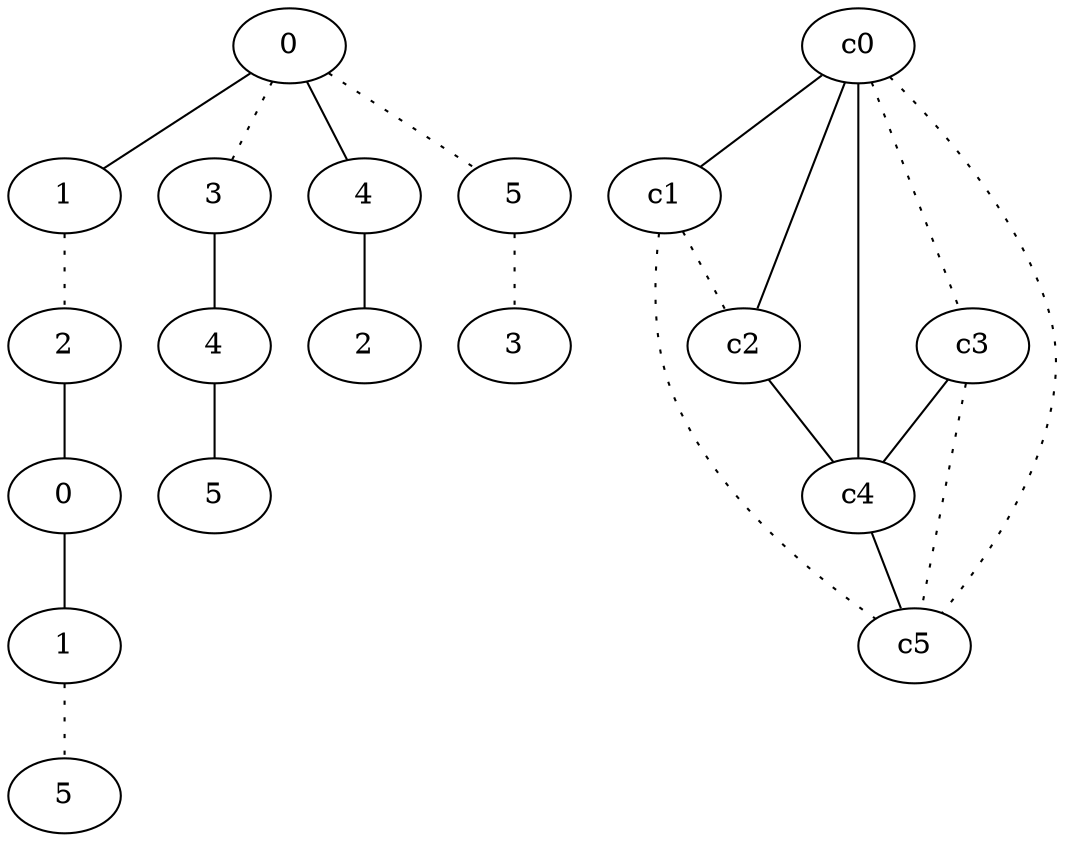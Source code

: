graph {
a0[label=0];
a1[label=1];
a2[label=2];
a3[label=0];
a4[label=1];
a5[label=5];
a6[label=3];
a7[label=4];
a8[label=5];
a9[label=4];
a10[label=2];
a11[label=5];
a12[label=3];
a0 -- a1;
a0 -- a6 [style=dotted];
a0 -- a9;
a0 -- a11 [style=dotted];
a1 -- a2 [style=dotted];
a2 -- a3;
a3 -- a4;
a4 -- a5 [style=dotted];
a6 -- a7;
a7 -- a8;
a9 -- a10;
a11 -- a12 [style=dotted];
c0 -- c1;
c0 -- c2;
c0 -- c3 [style=dotted];
c0 -- c4;
c0 -- c5 [style=dotted];
c1 -- c2 [style=dotted];
c1 -- c5 [style=dotted];
c2 -- c4;
c3 -- c4;
c3 -- c5 [style=dotted];
c4 -- c5;
}
